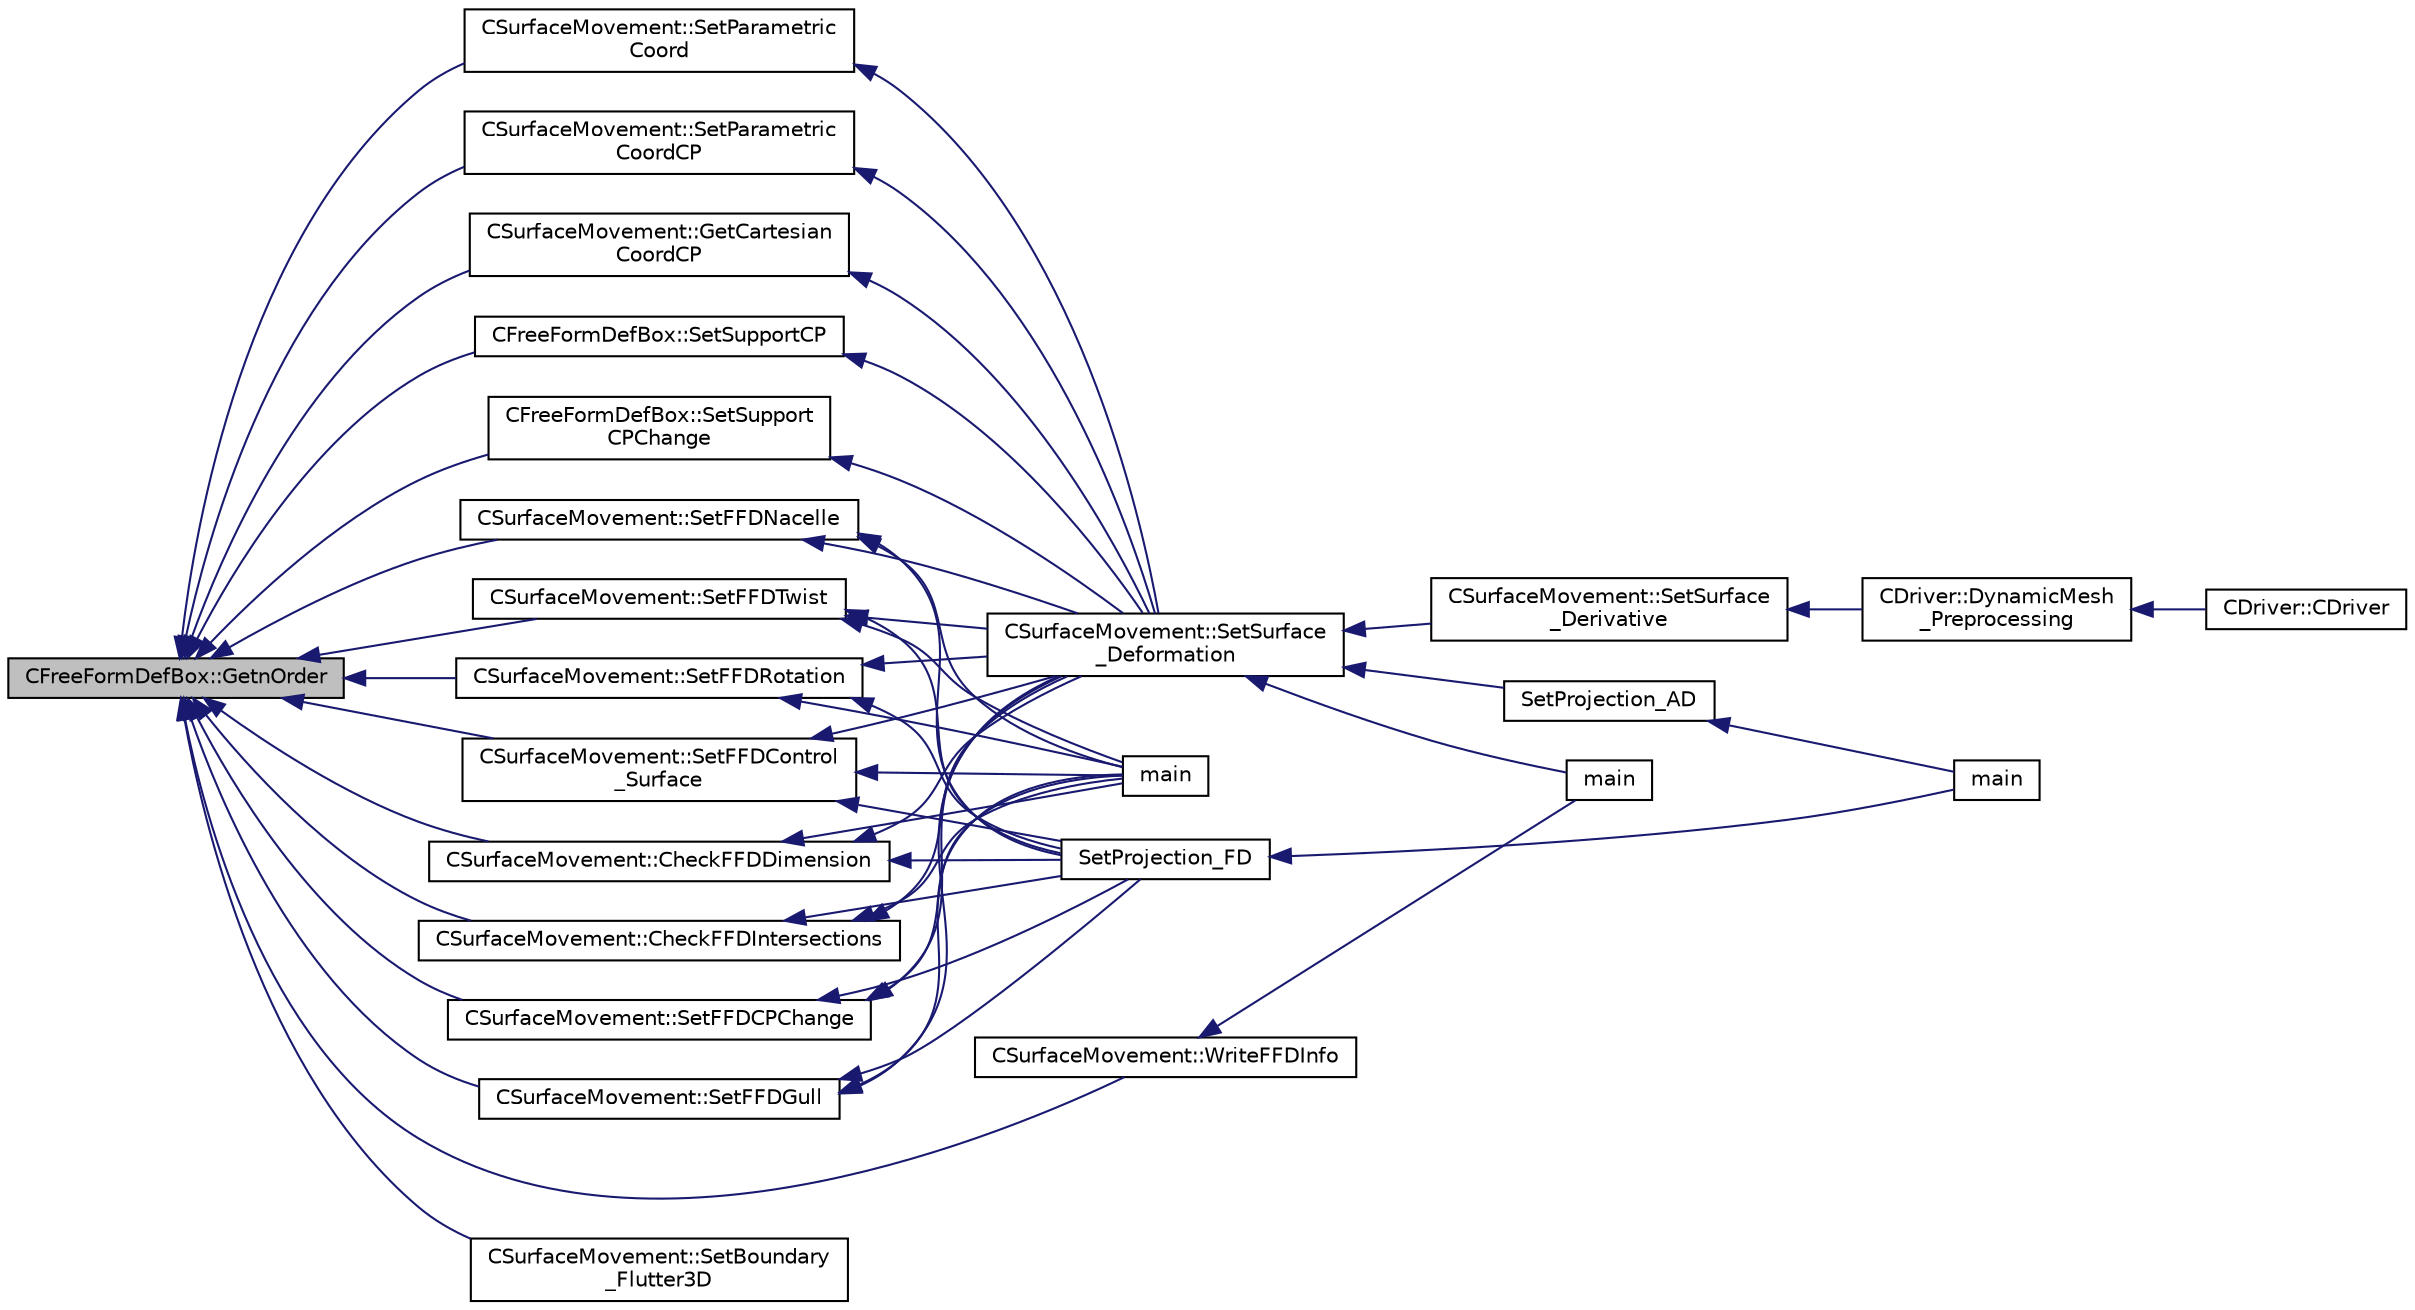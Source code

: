 digraph "CFreeFormDefBox::GetnOrder"
{
  edge [fontname="Helvetica",fontsize="10",labelfontname="Helvetica",labelfontsize="10"];
  node [fontname="Helvetica",fontsize="10",shape=record];
  rankdir="LR";
  Node447 [label="CFreeFormDefBox::GetnOrder",height=0.2,width=0.4,color="black", fillcolor="grey75", style="filled", fontcolor="black"];
  Node447 -> Node448 [dir="back",color="midnightblue",fontsize="10",style="solid",fontname="Helvetica"];
  Node448 [label="CSurfaceMovement::SetParametric\lCoord",height=0.2,width=0.4,color="black", fillcolor="white", style="filled",URL="$class_c_surface_movement.html#aba4574819df11175b382e0e765ec2f92",tooltip="Compute the parametric coordinates of a grid point using a point inversion strategy in the free form ..."];
  Node448 -> Node449 [dir="back",color="midnightblue",fontsize="10",style="solid",fontname="Helvetica"];
  Node449 [label="CSurfaceMovement::SetSurface\l_Deformation",height=0.2,width=0.4,color="black", fillcolor="white", style="filled",URL="$class_c_surface_movement.html#a23bec9fbe1bcd7f6117100de93381ac3",tooltip="Set the surface/boundary deformation. "];
  Node449 -> Node450 [dir="back",color="midnightblue",fontsize="10",style="solid",fontname="Helvetica"];
  Node450 [label="CSurfaceMovement::SetSurface\l_Derivative",height=0.2,width=0.4,color="black", fillcolor="white", style="filled",URL="$class_c_surface_movement.html#af6aac73d04565bf6e9b81305b66e97e7",tooltip="Set derivatives of the surface/boundary deformation. "];
  Node450 -> Node451 [dir="back",color="midnightblue",fontsize="10",style="solid",fontname="Helvetica"];
  Node451 [label="CDriver::DynamicMesh\l_Preprocessing",height=0.2,width=0.4,color="black", fillcolor="white", style="filled",URL="$class_c_driver.html#af585d91d9c08dbddcc2b3e67dd5f5af9",tooltip="GridMovement_Preprocessing. "];
  Node451 -> Node452 [dir="back",color="midnightblue",fontsize="10",style="solid",fontname="Helvetica"];
  Node452 [label="CDriver::CDriver",height=0.2,width=0.4,color="black", fillcolor="white", style="filled",URL="$class_c_driver.html#a3fca4a013a6efa9bbb38fe78a86b5f3d",tooltip="Constructor of the class. "];
  Node449 -> Node453 [dir="back",color="midnightblue",fontsize="10",style="solid",fontname="Helvetica"];
  Node453 [label="main",height=0.2,width=0.4,color="black", fillcolor="white", style="filled",URL="$_s_u2___d_e_f_8cpp.html#a0ddf1224851353fc92bfbff6f499fa97"];
  Node449 -> Node454 [dir="back",color="midnightblue",fontsize="10",style="solid",fontname="Helvetica"];
  Node454 [label="SetProjection_AD",height=0.2,width=0.4,color="black", fillcolor="white", style="filled",URL="$_s_u2___d_o_t_8cpp.html#a3fceed882e8eb3d6796c8e8396af7d87",tooltip="Projection of the surface sensitivity using algorithmic differentiation (AD). "];
  Node454 -> Node455 [dir="back",color="midnightblue",fontsize="10",style="solid",fontname="Helvetica"];
  Node455 [label="main",height=0.2,width=0.4,color="black", fillcolor="white", style="filled",URL="$_s_u2___d_o_t_8cpp.html#a0ddf1224851353fc92bfbff6f499fa97"];
  Node447 -> Node456 [dir="back",color="midnightblue",fontsize="10",style="solid",fontname="Helvetica"];
  Node456 [label="CSurfaceMovement::SetParametric\lCoordCP",height=0.2,width=0.4,color="black", fillcolor="white", style="filled",URL="$class_c_surface_movement.html#aa2807f008a1580a5eafd712a7051b548",tooltip="Set the Parametric coordinates. "];
  Node456 -> Node449 [dir="back",color="midnightblue",fontsize="10",style="solid",fontname="Helvetica"];
  Node447 -> Node457 [dir="back",color="midnightblue",fontsize="10",style="solid",fontname="Helvetica"];
  Node457 [label="CSurfaceMovement::GetCartesian\lCoordCP",height=0.2,width=0.4,color="black", fillcolor="white", style="filled",URL="$class_c_surface_movement.html#a0e78a05648d4f4c74e364f6615023cfa",tooltip="Get the cartes. "];
  Node457 -> Node449 [dir="back",color="midnightblue",fontsize="10",style="solid",fontname="Helvetica"];
  Node447 -> Node458 [dir="back",color="midnightblue",fontsize="10",style="solid",fontname="Helvetica"];
  Node458 [label="CSurfaceMovement::CheckFFDDimension",height=0.2,width=0.4,color="black", fillcolor="white", style="filled",URL="$class_c_surface_movement.html#ac96d720da758ca2e213d8198ba738525",tooltip="Check the intersections of the FFD with the surface. "];
  Node458 -> Node449 [dir="back",color="midnightblue",fontsize="10",style="solid",fontname="Helvetica"];
  Node458 -> Node459 [dir="back",color="midnightblue",fontsize="10",style="solid",fontname="Helvetica"];
  Node459 [label="SetProjection_FD",height=0.2,width=0.4,color="black", fillcolor="white", style="filled",URL="$_s_u2___d_o_t_8cpp.html#a5c5163a755085e03f1dfa23aeb7e21f2",tooltip="Projection of the surface sensitivity using finite differences (FD). "];
  Node459 -> Node455 [dir="back",color="midnightblue",fontsize="10",style="solid",fontname="Helvetica"];
  Node458 -> Node460 [dir="back",color="midnightblue",fontsize="10",style="solid",fontname="Helvetica"];
  Node460 [label="main",height=0.2,width=0.4,color="black", fillcolor="white", style="filled",URL="$_s_u2___g_e_o_8cpp.html#a0ddf1224851353fc92bfbff6f499fa97"];
  Node447 -> Node461 [dir="back",color="midnightblue",fontsize="10",style="solid",fontname="Helvetica"];
  Node461 [label="CSurfaceMovement::CheckFFDIntersections",height=0.2,width=0.4,color="black", fillcolor="white", style="filled",URL="$class_c_surface_movement.html#a55d4d6d2c26f414b4c21e915062684f4",tooltip="Check the intersections of the FFD with the surface. "];
  Node461 -> Node449 [dir="back",color="midnightblue",fontsize="10",style="solid",fontname="Helvetica"];
  Node461 -> Node459 [dir="back",color="midnightblue",fontsize="10",style="solid",fontname="Helvetica"];
  Node461 -> Node460 [dir="back",color="midnightblue",fontsize="10",style="solid",fontname="Helvetica"];
  Node447 -> Node462 [dir="back",color="midnightblue",fontsize="10",style="solid",fontname="Helvetica"];
  Node462 [label="CSurfaceMovement::SetFFDCPChange",height=0.2,width=0.4,color="black", fillcolor="white", style="filled",URL="$class_c_surface_movement.html#a47b2f6a71549045c407701f41b7aeafa",tooltip="Set the deformation of the Free From box using the control point position. "];
  Node462 -> Node449 [dir="back",color="midnightblue",fontsize="10",style="solid",fontname="Helvetica"];
  Node462 -> Node459 [dir="back",color="midnightblue",fontsize="10",style="solid",fontname="Helvetica"];
  Node462 -> Node460 [dir="back",color="midnightblue",fontsize="10",style="solid",fontname="Helvetica"];
  Node447 -> Node463 [dir="back",color="midnightblue",fontsize="10",style="solid",fontname="Helvetica"];
  Node463 [label="CSurfaceMovement::SetFFDGull",height=0.2,width=0.4,color="black", fillcolor="white", style="filled",URL="$class_c_surface_movement.html#ac4c7271d2bc3c69ef851b46d68c03aa0",tooltip="Set the deformation of the Free From box using the control point position. "];
  Node463 -> Node449 [dir="back",color="midnightblue",fontsize="10",style="solid",fontname="Helvetica"];
  Node463 -> Node459 [dir="back",color="midnightblue",fontsize="10",style="solid",fontname="Helvetica"];
  Node463 -> Node460 [dir="back",color="midnightblue",fontsize="10",style="solid",fontname="Helvetica"];
  Node447 -> Node464 [dir="back",color="midnightblue",fontsize="10",style="solid",fontname="Helvetica"];
  Node464 [label="CSurfaceMovement::SetFFDNacelle",height=0.2,width=0.4,color="black", fillcolor="white", style="filled",URL="$class_c_surface_movement.html#a49f61bf9b09c99f4ad40e9aef8317b2b",tooltip="Set the deformation of the Free From box using the control point position. "];
  Node464 -> Node449 [dir="back",color="midnightblue",fontsize="10",style="solid",fontname="Helvetica"];
  Node464 -> Node459 [dir="back",color="midnightblue",fontsize="10",style="solid",fontname="Helvetica"];
  Node464 -> Node460 [dir="back",color="midnightblue",fontsize="10",style="solid",fontname="Helvetica"];
  Node447 -> Node465 [dir="back",color="midnightblue",fontsize="10",style="solid",fontname="Helvetica"];
  Node465 [label="CSurfaceMovement::SetFFDTwist",height=0.2,width=0.4,color="black", fillcolor="white", style="filled",URL="$class_c_surface_movement.html#a7c8565cafb57777cebd128cb0b610c7e",tooltip="Set a twist angle deformation of the Free From box using the control point position. "];
  Node465 -> Node449 [dir="back",color="midnightblue",fontsize="10",style="solid",fontname="Helvetica"];
  Node465 -> Node459 [dir="back",color="midnightblue",fontsize="10",style="solid",fontname="Helvetica"];
  Node465 -> Node460 [dir="back",color="midnightblue",fontsize="10",style="solid",fontname="Helvetica"];
  Node447 -> Node466 [dir="back",color="midnightblue",fontsize="10",style="solid",fontname="Helvetica"];
  Node466 [label="CSurfaceMovement::SetFFDRotation",height=0.2,width=0.4,color="black", fillcolor="white", style="filled",URL="$class_c_surface_movement.html#a9a5c4081f7d287d3a124694f54417d56",tooltip="Set a rotation angle deformation of the Free From box using the control point position. "];
  Node466 -> Node449 [dir="back",color="midnightblue",fontsize="10",style="solid",fontname="Helvetica"];
  Node466 -> Node459 [dir="back",color="midnightblue",fontsize="10",style="solid",fontname="Helvetica"];
  Node466 -> Node460 [dir="back",color="midnightblue",fontsize="10",style="solid",fontname="Helvetica"];
  Node447 -> Node467 [dir="back",color="midnightblue",fontsize="10",style="solid",fontname="Helvetica"];
  Node467 [label="CSurfaceMovement::SetFFDControl\l_Surface",height=0.2,width=0.4,color="black", fillcolor="white", style="filled",URL="$class_c_surface_movement.html#adf31355644f1aa3fba36ccc743ea5f8d",tooltip="Set a rotation angle deformation in a control surface of the Free From box using the control point po..."];
  Node467 -> Node449 [dir="back",color="midnightblue",fontsize="10",style="solid",fontname="Helvetica"];
  Node467 -> Node459 [dir="back",color="midnightblue",fontsize="10",style="solid",fontname="Helvetica"];
  Node467 -> Node460 [dir="back",color="midnightblue",fontsize="10",style="solid",fontname="Helvetica"];
  Node447 -> Node468 [dir="back",color="midnightblue",fontsize="10",style="solid",fontname="Helvetica"];
  Node468 [label="CSurfaceMovement::SetBoundary\l_Flutter3D",height=0.2,width=0.4,color="black", fillcolor="white", style="filled",URL="$class_c_surface_movement.html#adc0f0df29bc1f6c9dad2c37d202d7879",tooltip="Deforms a 3-D flutter/pitching surface during an unsteady simulation. "];
  Node447 -> Node469 [dir="back",color="midnightblue",fontsize="10",style="solid",fontname="Helvetica"];
  Node469 [label="CSurfaceMovement::WriteFFDInfo",height=0.2,width=0.4,color="black", fillcolor="white", style="filled",URL="$class_c_surface_movement.html#a04a626a52ad7acef005b80daeb1144e9",tooltip="Write the Free Form information in the SU2 file. "];
  Node469 -> Node453 [dir="back",color="midnightblue",fontsize="10",style="solid",fontname="Helvetica"];
  Node447 -> Node470 [dir="back",color="midnightblue",fontsize="10",style="solid",fontname="Helvetica"];
  Node470 [label="CFreeFormDefBox::SetSupportCP",height=0.2,width=0.4,color="black", fillcolor="white", style="filled",URL="$class_c_free_form_def_box.html#a1d1dbfe165a0804ad31d39215043ab46",tooltip="Set the control points of the final chuck in a unitary hexahedron free form. "];
  Node470 -> Node449 [dir="back",color="midnightblue",fontsize="10",style="solid",fontname="Helvetica"];
  Node447 -> Node471 [dir="back",color="midnightblue",fontsize="10",style="solid",fontname="Helvetica"];
  Node471 [label="CFreeFormDefBox::SetSupport\lCPChange",height=0.2,width=0.4,color="black", fillcolor="white", style="filled",URL="$class_c_free_form_def_box.html#abe734246d9e32e869eb322b04e676eb3",tooltip="Change the the position of the corners of the unitary FFDBox, and find the position of the control po..."];
  Node471 -> Node449 [dir="back",color="midnightblue",fontsize="10",style="solid",fontname="Helvetica"];
}
